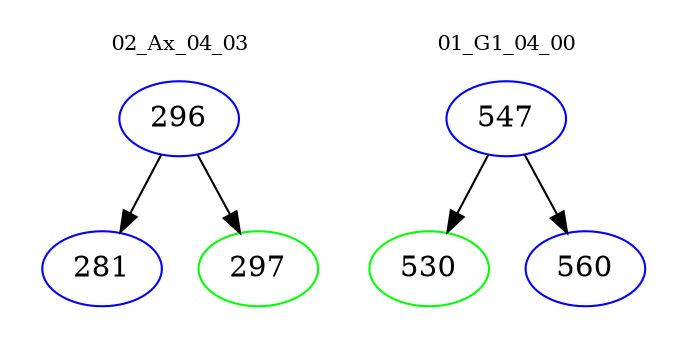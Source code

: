 digraph{
subgraph cluster_0 {
color = white
label = "02_Ax_04_03";
fontsize=10;
T0_296 [label="296", color="blue"]
T0_296 -> T0_281 [color="black"]
T0_281 [label="281", color="blue"]
T0_296 -> T0_297 [color="black"]
T0_297 [label="297", color="green"]
}
subgraph cluster_1 {
color = white
label = "01_G1_04_00";
fontsize=10;
T1_547 [label="547", color="blue"]
T1_547 -> T1_530 [color="black"]
T1_530 [label="530", color="green"]
T1_547 -> T1_560 [color="black"]
T1_560 [label="560", color="blue"]
}
}
